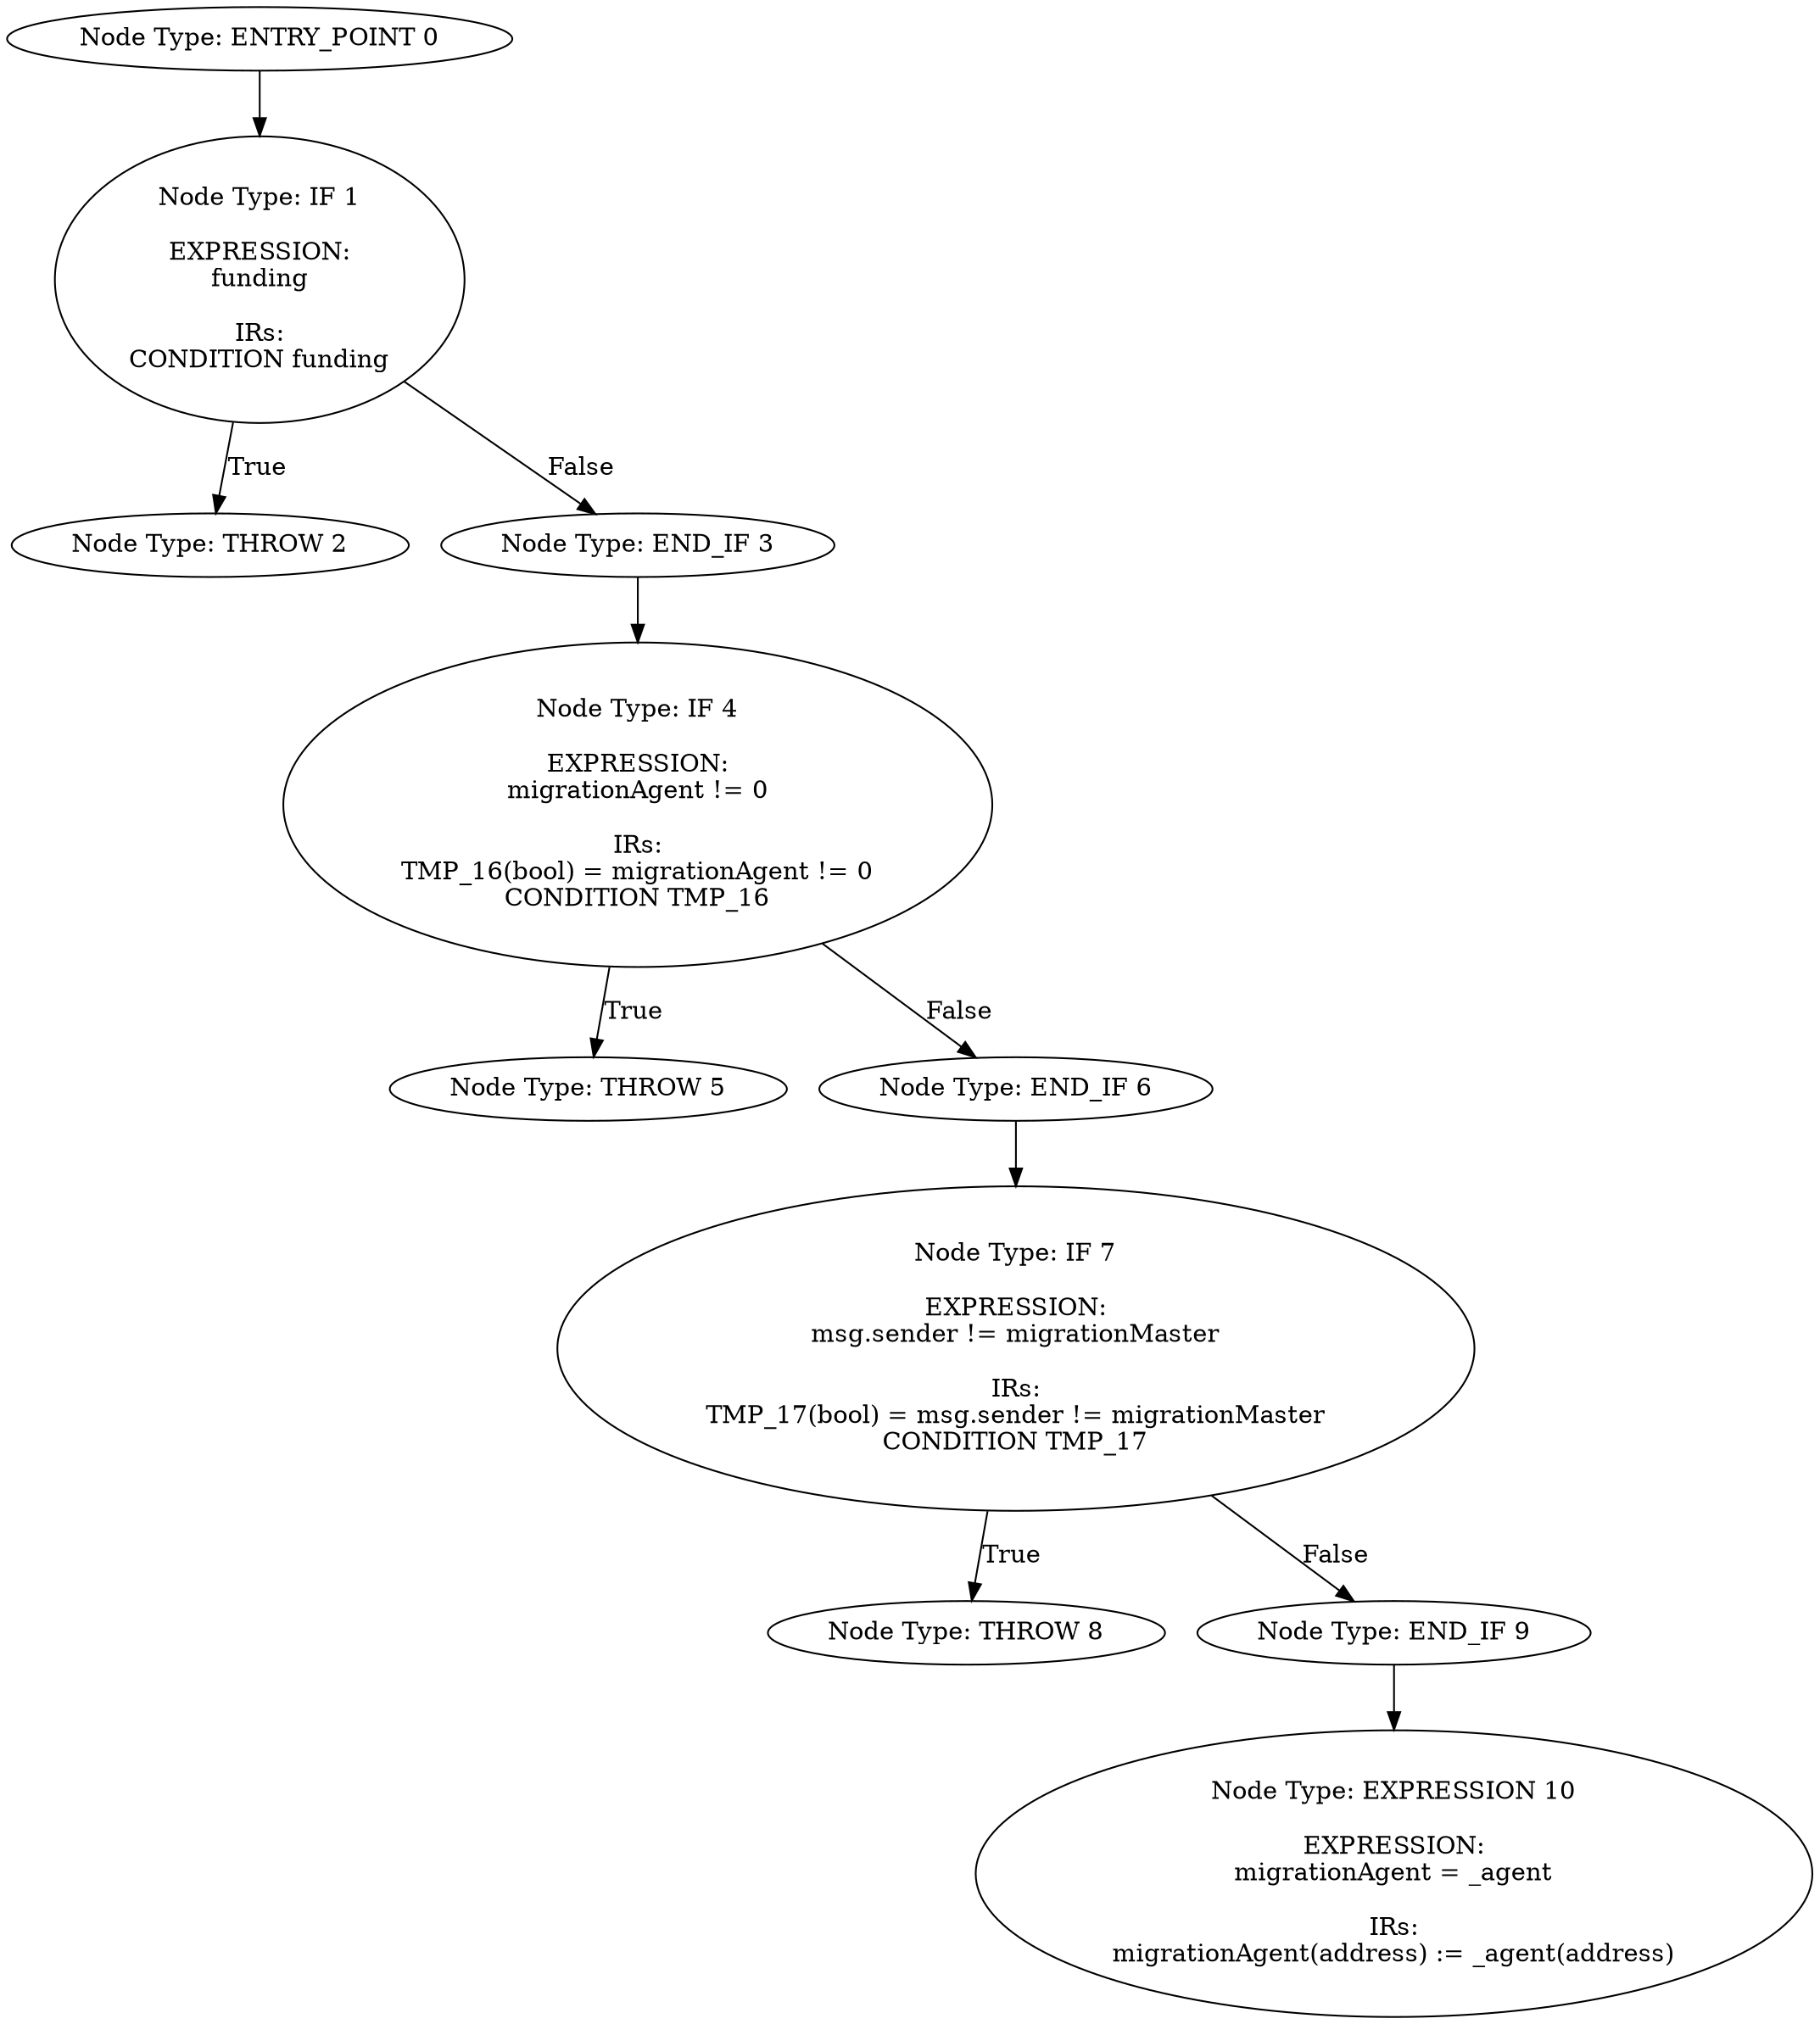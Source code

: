digraph{
0[label="Node Type: ENTRY_POINT 0
"];
0->1;
1[label="Node Type: IF 1

EXPRESSION:
funding

IRs:
CONDITION funding"];
1->2[label="True"];
1->3[label="False"];
2[label="Node Type: THROW 2
"];
3[label="Node Type: END_IF 3
"];
3->4;
4[label="Node Type: IF 4

EXPRESSION:
migrationAgent != 0

IRs:
TMP_16(bool) = migrationAgent != 0
CONDITION TMP_16"];
4->5[label="True"];
4->6[label="False"];
5[label="Node Type: THROW 5
"];
6[label="Node Type: END_IF 6
"];
6->7;
7[label="Node Type: IF 7

EXPRESSION:
msg.sender != migrationMaster

IRs:
TMP_17(bool) = msg.sender != migrationMaster
CONDITION TMP_17"];
7->8[label="True"];
7->9[label="False"];
8[label="Node Type: THROW 8
"];
9[label="Node Type: END_IF 9
"];
9->10;
10[label="Node Type: EXPRESSION 10

EXPRESSION:
migrationAgent = _agent

IRs:
migrationAgent(address) := _agent(address)"];
}
